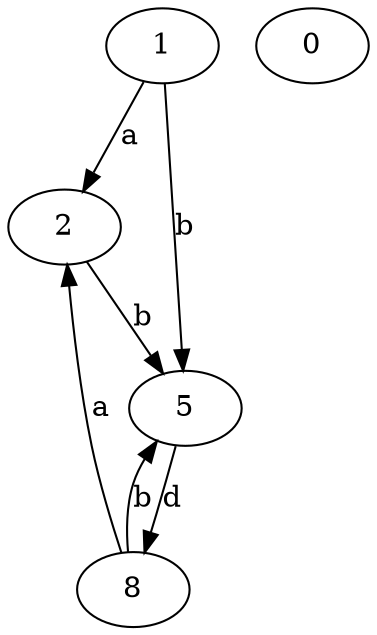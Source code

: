 strict digraph  {
1;
2;
5;
0;
8;
1 -> 2  [label=a];
1 -> 5  [label=b];
2 -> 5  [label=b];
5 -> 8  [label=d];
8 -> 2  [label=a];
8 -> 5  [label=b];
}
